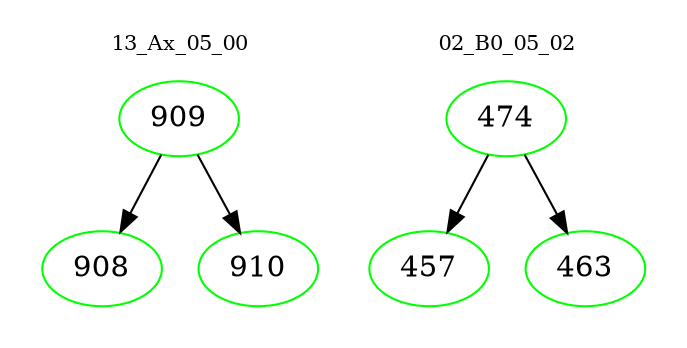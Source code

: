 digraph{
subgraph cluster_0 {
color = white
label = "13_Ax_05_00";
fontsize=10;
T0_909 [label="909", color="green"]
T0_909 -> T0_908 [color="black"]
T0_908 [label="908", color="green"]
T0_909 -> T0_910 [color="black"]
T0_910 [label="910", color="green"]
}
subgraph cluster_1 {
color = white
label = "02_B0_05_02";
fontsize=10;
T1_474 [label="474", color="green"]
T1_474 -> T1_457 [color="black"]
T1_457 [label="457", color="green"]
T1_474 -> T1_463 [color="black"]
T1_463 [label="463", color="green"]
}
}
